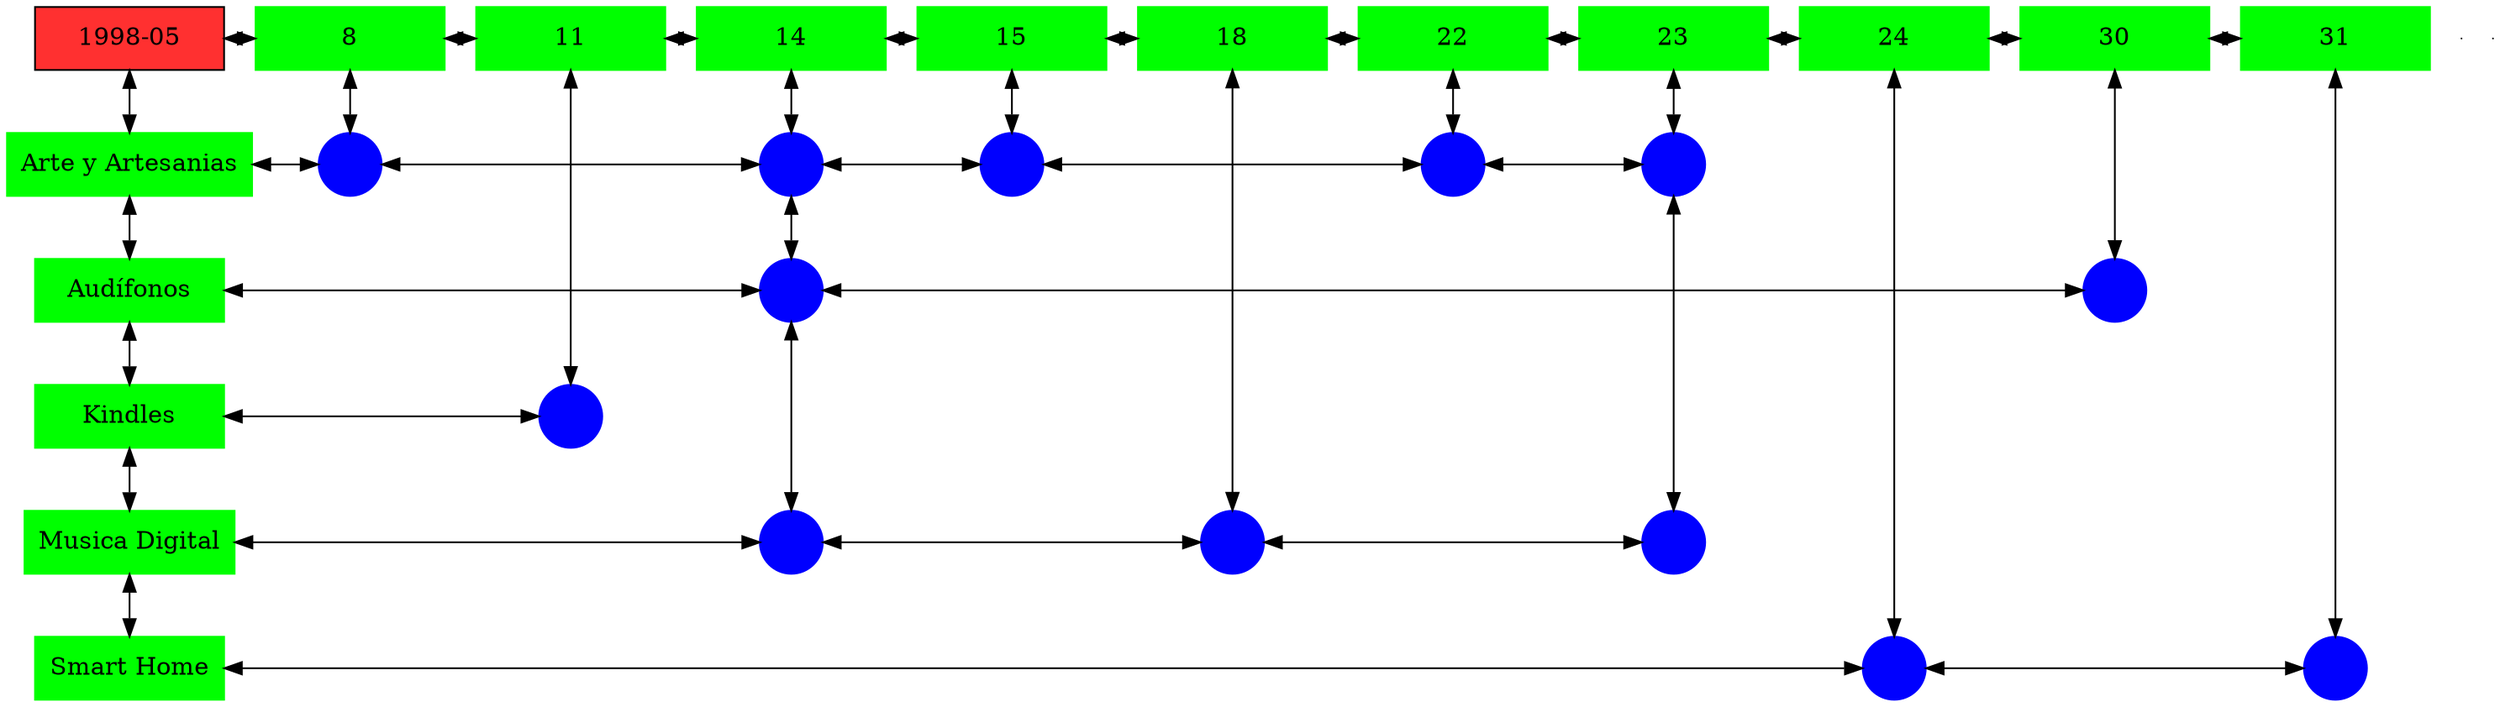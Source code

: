 digraph G{
node[shape="box"];
nodeMt[ label = "1998-05", width = 1.5, style = filled, fillcolor = firebrick1, group = 1 ];
e0[ shape = point, width = 0 ];
e1[ shape = point, width = 0 ];
node0xc002159e00[label="8",color=green,style =filled,width = 1.5 group=8];
nodeMt->node0xc002159e00[dir="both"];
{rank=same;nodeMt;node0xc002159e00;}
node0xc00218f040[label="11",color=green,style =filled,width = 1.5 group=11];
node0xc002159e00->node0xc00218f040[dir="both"];
{rank=same;node0xc002159e00;node0xc00218f040;}
node0xc001e62190[label="14",color=green,style =filled,width = 1.5 group=14];
node0xc00218f040->node0xc001e62190[dir="both"];
{rank=same;node0xc00218f040;node0xc001e62190;}
node0xc002137130[label="15",color=green,style =filled,width = 1.5 group=15];
node0xc001e62190->node0xc002137130[dir="both"];
{rank=same;node0xc001e62190;node0xc002137130;}
node0xc001ee5630[label="18",color=green,style =filled,width = 1.5 group=18];
node0xc002137130->node0xc001ee5630[dir="both"];
{rank=same;node0xc002137130;node0xc001ee5630;}
node0xc0022aa050[label="22",color=green,style =filled,width = 1.5 group=22];
node0xc001ee5630->node0xc0022aa050[dir="both"];
{rank=same;node0xc001ee5630;node0xc0022aa050;}
node0xc001e3efa0[label="23",color=green,style =filled,width = 1.5 group=23];
node0xc0022aa050->node0xc001e3efa0[dir="both"];
{rank=same;node0xc0022aa050;node0xc001e3efa0;}
node0xc001e80690[label="24",color=green,style =filled,width = 1.5 group=24];
node0xc001e3efa0->node0xc001e80690[dir="both"];
{rank=same;node0xc001e3efa0;node0xc001e80690;}
node0xc00208ad20[label="30",color=green,style =filled,width = 1.5 group=30];
node0xc001e80690->node0xc00208ad20[dir="both"];
{rank=same;node0xc001e80690;node0xc00208ad20;}
node0xc0021a3a90[label="31",color=green,style =filled,width = 1.5 group=31];
node0xc00208ad20->node0xc0021a3a90[dir="both"];
{rank=same;node0xc00208ad20;node0xc0021a3a90;}
node0xc001e3ef50[label="Arte y Artesanias",color=green,style =filled width = 1.5 group=1];
node0xc002157d00[label="",color=blue,style =filled, width = 0.5 group=8 shape=circle];
node0xc001e3ef50->node0xc002157d00[dir="both"];
{rank=same;node0xc001e3ef50;node0xc002157d00;}
node0xc0020eb500[label="",color=blue,style =filled, width = 0.5 group=14 shape=circle];
node0xc002157d00->node0xc0020eb500[dir="both"];
{rank=same;node0xc0020eb500;node0xc002157d00;}
node0xc00213e100[label="",color=blue,style =filled, width = 0.5 group=15 shape=circle];
node0xc0020eb500->node0xc00213e100[dir="both"];
{rank=same;node0xc00213e100;node0xc0020eb500;}
node0xc002299500[label="",color=blue,style =filled, width = 0.5 group=22 shape=circle];
node0xc00213e100->node0xc002299500[dir="both"];
{rank=same;node0xc002299500;node0xc00213e100;}
node0xc001e2b980[label="",color=blue,style =filled, width = 0.5 group=23 shape=circle];
node0xc002299500->node0xc001e2b980[dir="both"];
{rank=same;node0xc001e2b980;node0xc002299500;}
node0xc001e62140[label="Audífonos",color=green,style =filled width = 1.5 group=1];
node0xc001e5c700[label="",color=blue,style =filled, width = 0.5 group=14 shape=circle];
node0xc001e62140->node0xc001e5c700[dir="both"];
{rank=same;node0xc001e62140;node0xc001e5c700;}
node0xc00208c900[label="",color=blue,style =filled, width = 0.5 group=30 shape=circle];
node0xc001e5c700->node0xc00208c900[dir="both"];
{rank=same;node0xc00208c900;node0xc001e5c700;}
node0xc00218eff0[label="Kindles",color=green,style =filled width = 1.5 group=1];
node0xc002198380[label="",color=blue,style =filled, width = 0.5 group=11 shape=circle];
node0xc00218eff0->node0xc002198380[dir="both"];
{rank=same;node0xc00218eff0;node0xc002198380;}
node0xc001ee55e0[label="Musica Digital",color=green,style =filled width = 1.5 group=1];
node0xc002247c00[label="",color=blue,style =filled, width = 0.5 group=14 shape=circle];
node0xc001ee55e0->node0xc002247c00[dir="both"];
{rank=same;node0xc001ee55e0;node0xc002247c00;}
node0xc001ee2d80[label="",color=blue,style =filled, width = 0.5 group=18 shape=circle];
node0xc002247c00->node0xc001ee2d80[dir="both"];
{rank=same;node0xc001ee2d80;node0xc002247c00;}
node0xc001ff8c80[label="",color=blue,style =filled, width = 0.5 group=23 shape=circle];
node0xc001ee2d80->node0xc001ff8c80[dir="both"];
{rank=same;node0xc001ff8c80;node0xc001ee2d80;}
node0xc001e80640[label="Smart Home",color=green,style =filled width = 1.5 group=1];
node0xc001e74d80[label="",color=blue,style =filled, width = 0.5 group=24 shape=circle];
node0xc001e80640->node0xc001e74d80[dir="both"];
{rank=same;node0xc001e80640;node0xc001e74d80;}
node0xc0021ac900[label="",color=blue,style =filled, width = 0.5 group=31 shape=circle];
node0xc001e74d80->node0xc0021ac900[dir="both"];
{rank=same;node0xc0021ac900;node0xc001e74d80;}
node0xc002159e00->node0xc002157d00[dir="both"];
node0xc00218f040->node0xc002198380[dir="both"];
node0xc001e62190->node0xc0020eb500[dir="both"];
node0xc0020eb500->node0xc001e5c700[dir="both"];
node0xc001e5c700->node0xc002247c00[dir="both"];
node0xc002137130->node0xc00213e100[dir="both"];
node0xc001ee5630->node0xc001ee2d80[dir="both"];
node0xc0022aa050->node0xc002299500[dir="both"];
node0xc001e3efa0->node0xc001e2b980[dir="both"];
node0xc001e2b980->node0xc001ff8c80[dir="both"];
node0xc001e80690->node0xc001e74d80[dir="both"];
node0xc00208ad20->node0xc00208c900[dir="both"];
node0xc0021a3a90->node0xc0021ac900[dir="both"];
nodeMt->node0xc001e3ef50[dir="both"];
node0xc001e3ef50->node0xc001e62140[dir="both"];
node0xc001e62140->node0xc00218eff0[dir="both"];
node0xc00218eff0->node0xc001ee55e0[dir="both"];
node0xc001ee55e0->node0xc001e80640[dir="both"];
}
